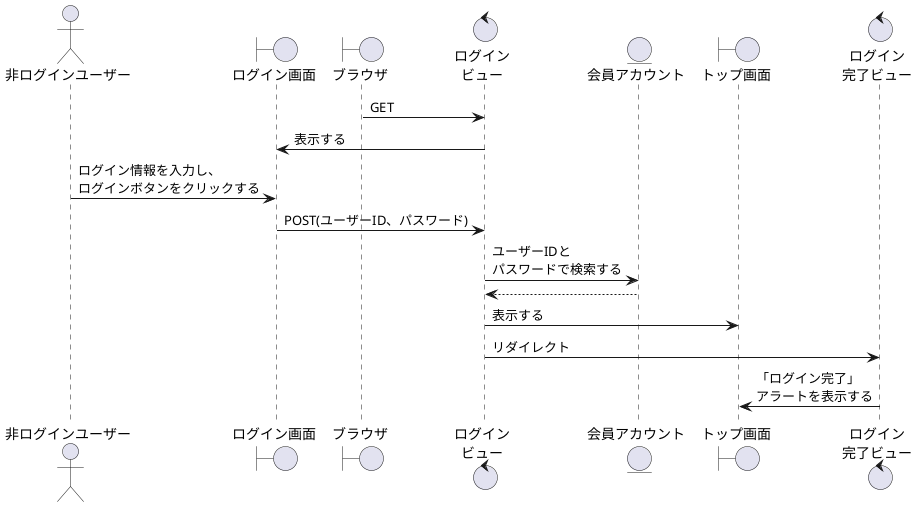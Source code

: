 @startuml login
actor "非ログインユーザー" as nonlogin
boundary "ログイン画面" as loginb
boundary "ブラウザ" as brz
control "ログイン\nビュー" as loginv
entity "会員アカウント" as account
boundary "トップ画面" as Topb
control "ログイン\n完了ビュー" as loginokv

brz -> loginv: GET
loginb <- loginv: 表示する
nonlogin -> loginb: ログイン情報を入力し、\nログインボタンをクリックする
loginb -> loginv:POST(ユーザーID、パスワード)
loginv -> account: ユーザーIDと\nパスワードで検索する
loginv <-- account
loginv -> Topb: 表示する
loginv -> loginokv:リダイレクト
Topb <- loginokv:「ログイン完了」\nアラートを表示する
@enduml

